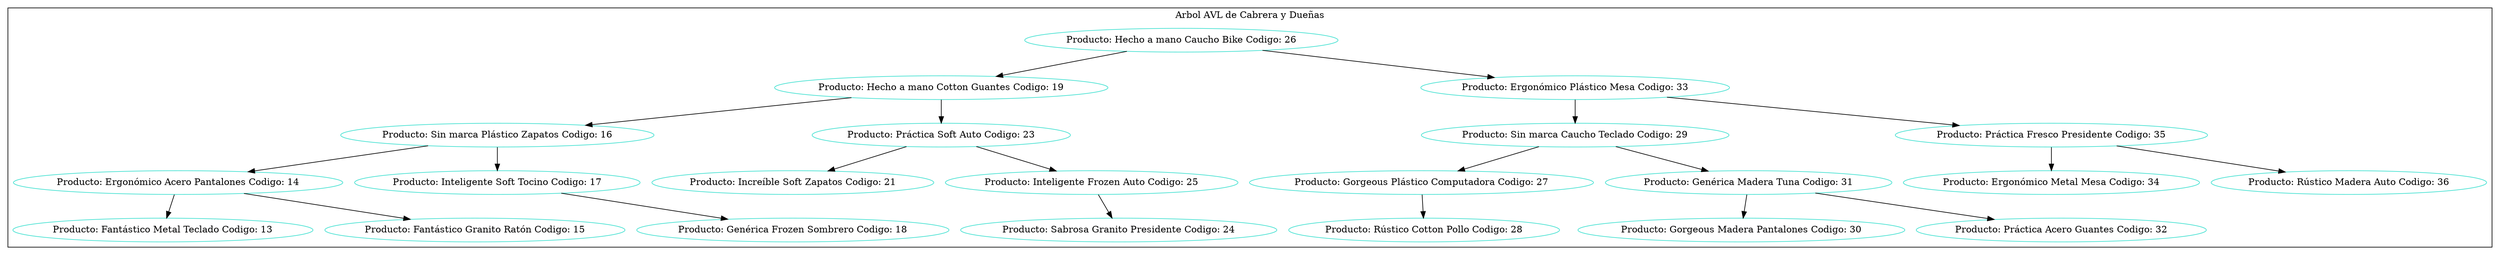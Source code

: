 digraph Hash{
node [color ="turquoise"];
subgraph clusterMarco {label="Arbol AVL de Cabrera y Dueñas";color=black;
node[label="Producto: Hecho a mano Caucho Bike Codigo: 26"]26;
node[label="Producto: Hecho a mano Cotton Guantes Codigo: 19"]19;
node[label="Producto: Sin marca Plástico Zapatos Codigo: 16"]16;
node[label="Producto: Ergonómico Acero Pantalones Codigo: 14"]14;
node[label="Producto: Fantástico Metal Teclado Codigo: 13"]13;
node[label="Producto: Fantástico Granito Ratón Codigo: 15"]15;
node[label="Producto: Inteligente Soft Tocino Codigo: 17"]17;
node[label="Producto: Genérica Frozen Sombrero Codigo: 18"]18;
node[label="Producto: Práctica Soft Auto Codigo: 23"]23;
node[label="Producto: Increíble Soft Zapatos Codigo: 21"]21;
node[label="Producto: Inteligente Frozen Auto Codigo: 25"]25;
node[label="Producto: Sabrosa Granito Presidente Codigo: 24"]24;
node[label="Producto: Ergonómico Plástico Mesa Codigo: 33"]33;
node[label="Producto: Sin marca Caucho Teclado Codigo: 29"]29;
node[label="Producto: Gorgeous Plástico Computadora Codigo: 27"]27;
node[label="Producto: Rústico Cotton Pollo Codigo: 28"]28;
node[label="Producto: Genérica Madera Tuna Codigo: 31"]31;
node[label="Producto: Gorgeous Madera Pantalones Codigo: 30"]30;
node[label="Producto: Práctica Acero Guantes Codigo: 32"]32;
node[label="Producto: Práctica Fresco Presidente Codigo: 35"]35;
node[label="Producto: Ergonómico Metal Mesa Codigo: 34"]34;
node[label="Producto: Rústico Madera Auto Codigo: 36"]36;
14->13;
14->15;
16->14;
17->18;
16->17;
19->16;
23->21;
25->24;
23->25;
19->23;
26->19;
27->28;
29->27;
31->30;
31->32;
29->31;
33->29;
35->34;
35->36;
33->35;
26->33;
}
}